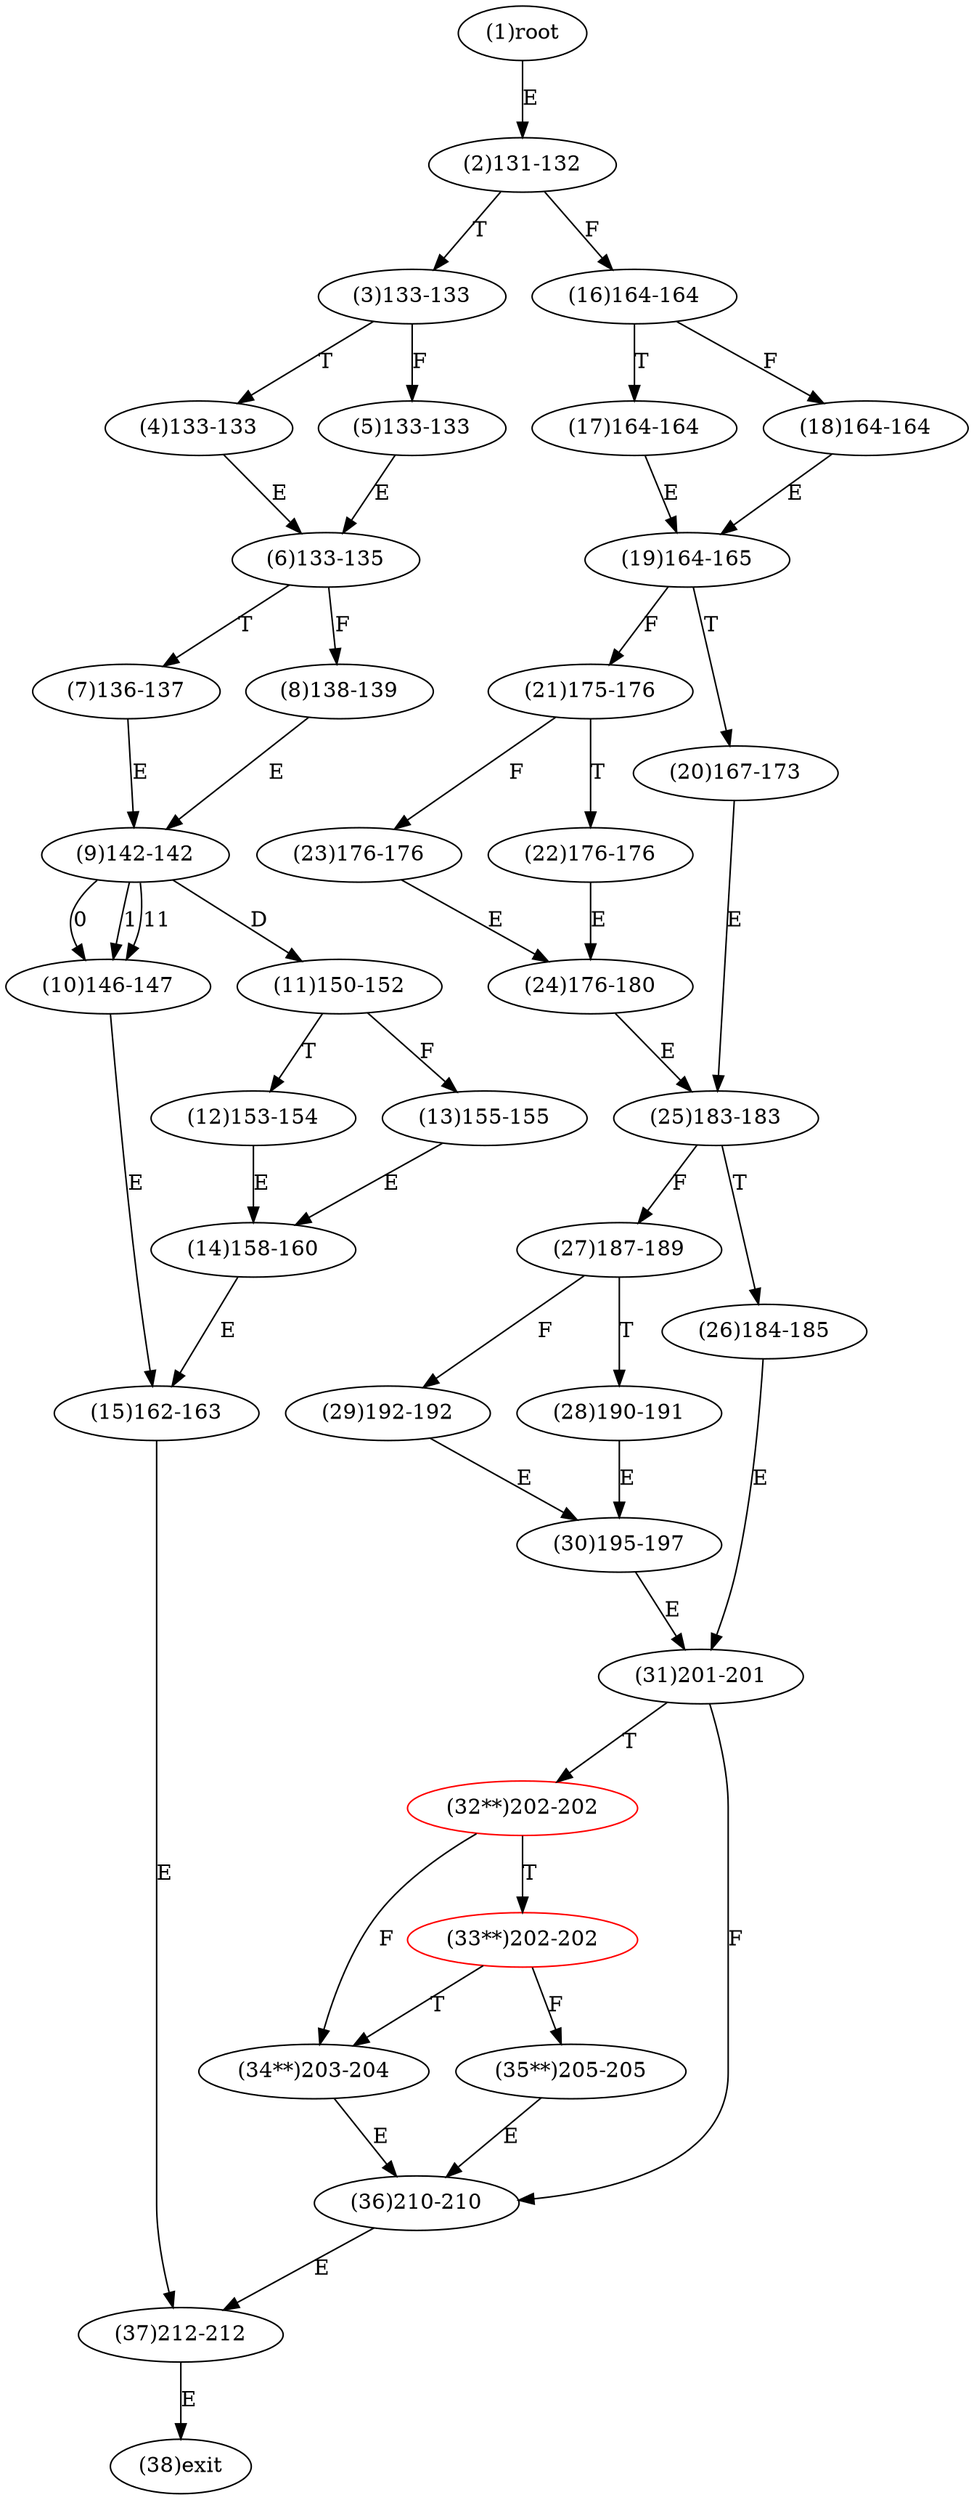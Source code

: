 digraph "" { 
1[ label="(1)root"];
2[ label="(2)131-132"];
3[ label="(3)133-133"];
4[ label="(4)133-133"];
5[ label="(5)133-133"];
6[ label="(6)133-135"];
7[ label="(7)136-137"];
8[ label="(8)138-139"];
9[ label="(9)142-142"];
10[ label="(10)146-147"];
11[ label="(11)150-152"];
12[ label="(12)153-154"];
13[ label="(13)155-155"];
14[ label="(14)158-160"];
15[ label="(15)162-163"];
17[ label="(17)164-164"];
16[ label="(16)164-164"];
19[ label="(19)164-165"];
18[ label="(18)164-164"];
21[ label="(21)175-176"];
20[ label="(20)167-173"];
23[ label="(23)176-176"];
22[ label="(22)176-176"];
25[ label="(25)183-183"];
24[ label="(24)176-180"];
27[ label="(27)187-189"];
26[ label="(26)184-185"];
29[ label="(29)192-192"];
28[ label="(28)190-191"];
31[ label="(31)201-201"];
30[ label="(30)195-197"];
34[ label="(34**)203-204"];
35[ label="(35**)205-205"];
32[ label="(32**)202-202",color=red];
33[ label="(33**)202-202",color=red];
38[ label="(38)exit"];
36[ label="(36)210-210"];
37[ label="(37)212-212"];
1->2[ label="E"];
2->16[ label="F"];
2->3[ label="T"];
3->5[ label="F"];
3->4[ label="T"];
4->6[ label="E"];
5->6[ label="E"];
6->8[ label="F"];
6->7[ label="T"];
7->9[ label="E"];
8->9[ label="E"];
9->10[ label="0"];
9->10[ label="1"];
9->10[ label="11"];
9->11[ label="D"];
10->15[ label="E"];
11->13[ label="F"];
11->12[ label="T"];
12->14[ label="E"];
13->14[ label="E"];
14->15[ label="E"];
15->37[ label="E"];
16->18[ label="F"];
16->17[ label="T"];
17->19[ label="E"];
18->19[ label="E"];
19->21[ label="F"];
19->20[ label="T"];
20->25[ label="E"];
21->23[ label="F"];
21->22[ label="T"];
22->24[ label="E"];
23->24[ label="E"];
24->25[ label="E"];
25->27[ label="F"];
25->26[ label="T"];
26->31[ label="E"];
27->29[ label="F"];
27->28[ label="T"];
28->30[ label="E"];
29->30[ label="E"];
30->31[ label="E"];
31->36[ label="F"];
31->32[ label="T"];
32->34[ label="F"];
32->33[ label="T"];
33->35[ label="F"];
33->34[ label="T"];
34->36[ label="E"];
35->36[ label="E"];
36->37[ label="E"];
37->38[ label="E"];
}